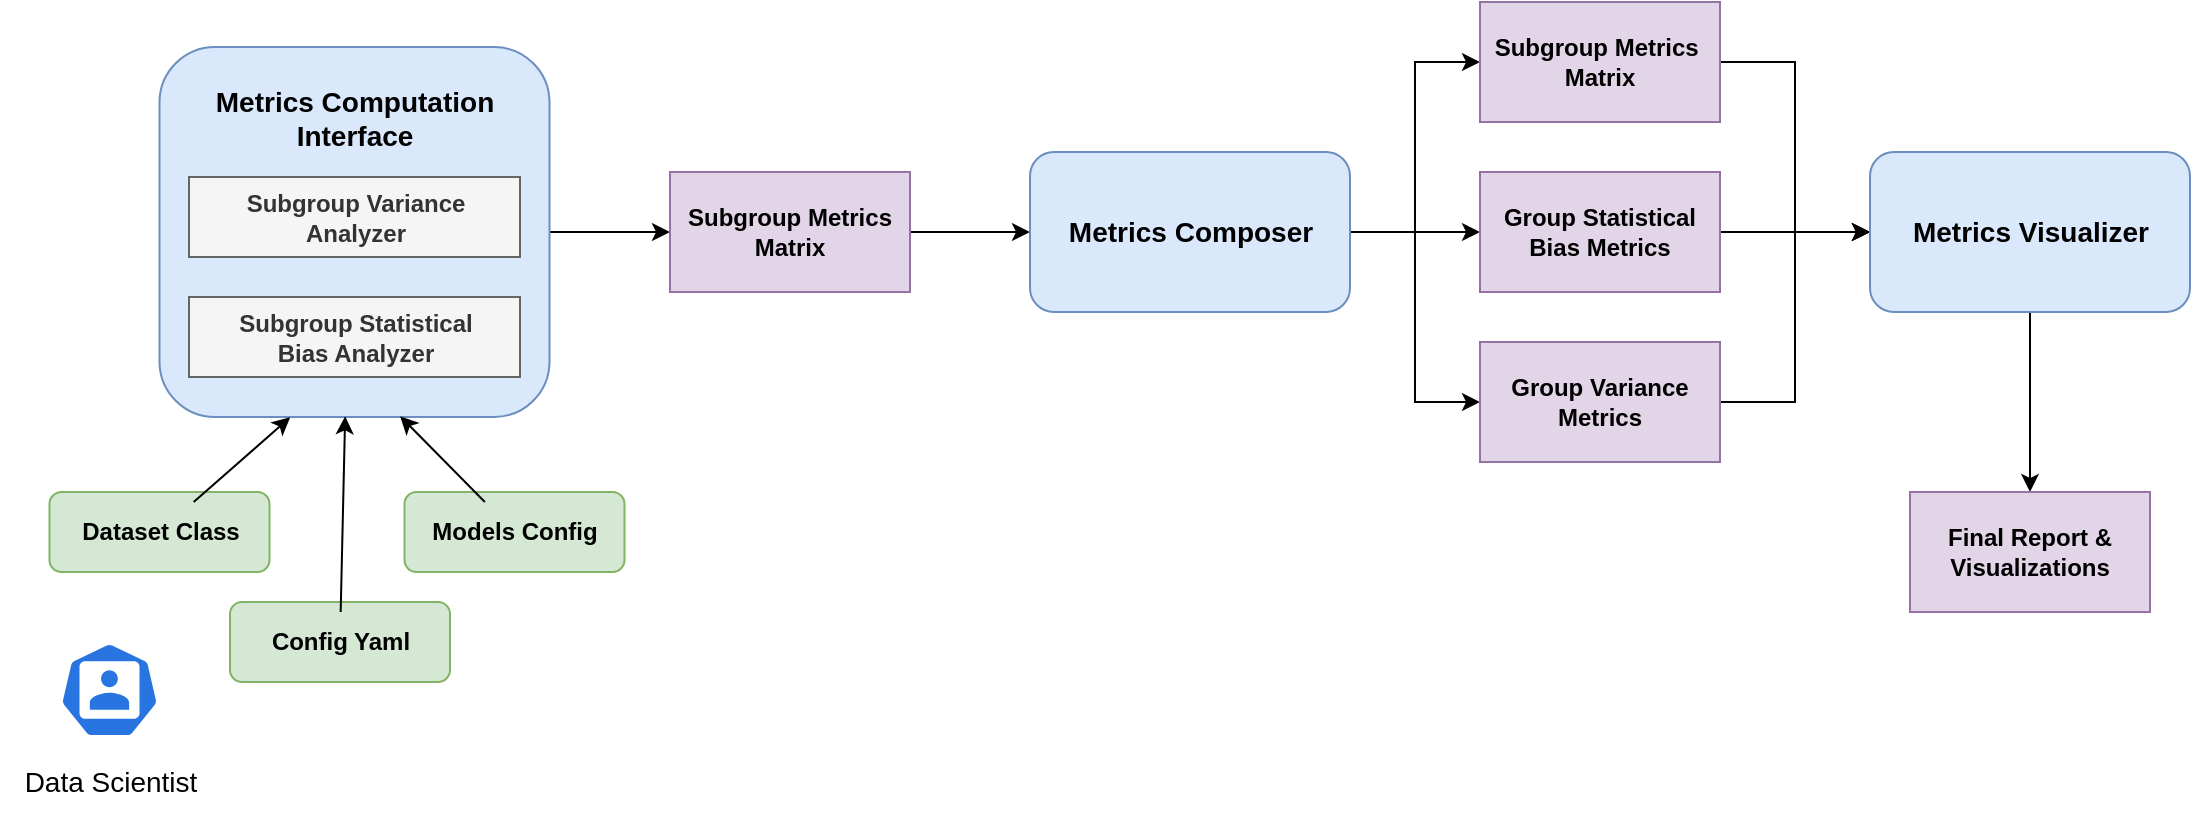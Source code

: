 <mxfile version="21.0.8"><diagram id="hlvisfvuWRFe17uFSuDf" name="Page-1"><mxGraphModel dx="1362" dy="766" grid="1" gridSize="10" guides="1" tooltips="1" connect="1" arrows="1" fold="1" page="1" pageScale="1" pageWidth="850" pageHeight="1100" math="0" shadow="0"><root><mxCell id="0"/><mxCell id="1" parent="0"/><mxCell id="NrY6HeF-G9XXoupHhg0z-9" value="" style="rounded=1;whiteSpace=wrap;html=1;fillColor=#d5e8d4;strokeColor=#82b366;" parent="1" vertex="1"><mxGeometry x="279.75" y="505" width="110" height="40" as="geometry"/></mxCell><mxCell id="JsNyH0pSIVGMAEf0iLmD-27" style="edgeStyle=orthogonalEdgeStyle;rounded=0;orthogonalLoop=1;jettySize=auto;html=1;entryX=0;entryY=0.5;entryDx=0;entryDy=0;fontSize=13;" parent="1" source="JsNyH0pSIVGMAEf0iLmD-7" target="JsNyH0pSIVGMAEf0iLmD-11" edge="1"><mxGeometry relative="1" as="geometry"/></mxCell><mxCell id="JsNyH0pSIVGMAEf0iLmD-7" value="" style="rounded=1;whiteSpace=wrap;html=1;fillColor=#dae8fc;strokeColor=#6c8ebf;" parent="1" vertex="1"><mxGeometry x="334.75" y="282.5" width="195" height="185" as="geometry"/></mxCell><mxCell id="JsNyH0pSIVGMAEf0iLmD-8" value="&lt;div&gt;&lt;b&gt;Subgroup Statistical &lt;br&gt;&lt;/b&gt;&lt;/div&gt;&lt;div&gt;&lt;b&gt;Bias Analyzer&lt;/b&gt;&lt;/div&gt;" style="rounded=0;whiteSpace=wrap;html=1;fillColor=#f5f5f5;fontColor=#333333;strokeColor=#666666;" parent="1" vertex="1"><mxGeometry x="349.5" y="407.5" width="165.5" height="40" as="geometry"/></mxCell><mxCell id="JsNyH0pSIVGMAEf0iLmD-9" value="&lt;div&gt;&lt;b&gt;Subgroup Variance &lt;br&gt;&lt;/b&gt;&lt;/div&gt;&lt;div&gt;&lt;b&gt;Analyzer&lt;/b&gt;&lt;/div&gt;" style="rounded=0;whiteSpace=wrap;html=1;fillColor=#f5f5f5;fontColor=#333333;strokeColor=#666666;" parent="1" vertex="1"><mxGeometry x="349.5" y="347.5" width="165.5" height="40" as="geometry"/></mxCell><mxCell id="JsNyH0pSIVGMAEf0iLmD-28" style="edgeStyle=orthogonalEdgeStyle;rounded=0;orthogonalLoop=1;jettySize=auto;html=1;entryX=0;entryY=0.5;entryDx=0;entryDy=0;fontSize=13;" parent="1" source="JsNyH0pSIVGMAEf0iLmD-11" target="JsNyH0pSIVGMAEf0iLmD-17" edge="1"><mxGeometry relative="1" as="geometry"/></mxCell><mxCell id="JsNyH0pSIVGMAEf0iLmD-11" value="&lt;b&gt;Subgroup Metrics Matrix&lt;/b&gt;" style="rounded=0;whiteSpace=wrap;html=1;fillColor=#e1d5e7;strokeColor=#9673a6;" parent="1" vertex="1"><mxGeometry x="590" y="345" width="120" height="60" as="geometry"/></mxCell><mxCell id="NrY6HeF-G9XXoupHhg0z-28" style="edgeStyle=orthogonalEdgeStyle;rounded=0;orthogonalLoop=1;jettySize=auto;html=1;entryX=0;entryY=0.5;entryDx=0;entryDy=0;fontSize=14;" parent="1" source="JsNyH0pSIVGMAEf0iLmD-17" target="JsNyH0pSIVGMAEf0iLmD-20" edge="1"><mxGeometry relative="1" as="geometry"/></mxCell><mxCell id="NrY6HeF-G9XXoupHhg0z-44" style="edgeStyle=orthogonalEdgeStyle;rounded=0;orthogonalLoop=1;jettySize=auto;html=1;entryX=0;entryY=0.5;entryDx=0;entryDy=0;fontSize=14;" parent="1" source="JsNyH0pSIVGMAEf0iLmD-17" target="JsNyH0pSIVGMAEf0iLmD-19" edge="1"><mxGeometry relative="1" as="geometry"/></mxCell><mxCell id="NrY6HeF-G9XXoupHhg0z-45" style="edgeStyle=orthogonalEdgeStyle;rounded=0;orthogonalLoop=1;jettySize=auto;html=1;entryX=0;entryY=0.5;entryDx=0;entryDy=0;fontSize=14;" parent="1" source="JsNyH0pSIVGMAEf0iLmD-17" target="JsNyH0pSIVGMAEf0iLmD-21" edge="1"><mxGeometry relative="1" as="geometry"/></mxCell><mxCell id="JsNyH0pSIVGMAEf0iLmD-17" value="" style="rounded=1;whiteSpace=wrap;html=1;fillColor=#dae8fc;strokeColor=#6c8ebf;" parent="1" vertex="1"><mxGeometry x="770" y="335" width="160" height="80" as="geometry"/></mxCell><mxCell id="NrY6HeF-G9XXoupHhg0z-46" style="edgeStyle=orthogonalEdgeStyle;rounded=0;orthogonalLoop=1;jettySize=auto;html=1;entryX=0;entryY=0.5;entryDx=0;entryDy=0;fontSize=14;" parent="1" source="JsNyH0pSIVGMAEf0iLmD-19" target="NrY6HeF-G9XXoupHhg0z-18" edge="1"><mxGeometry relative="1" as="geometry"/></mxCell><mxCell id="JsNyH0pSIVGMAEf0iLmD-19" value="&lt;b&gt;Subgroup Metrics&amp;nbsp; Matrix&lt;/b&gt;" style="rounded=0;whiteSpace=wrap;html=1;fillColor=#e1d5e7;strokeColor=#9673a6;" parent="1" vertex="1"><mxGeometry x="995" y="260" width="120" height="60" as="geometry"/></mxCell><mxCell id="NrY6HeF-G9XXoupHhg0z-29" style="edgeStyle=orthogonalEdgeStyle;rounded=0;orthogonalLoop=1;jettySize=auto;html=1;entryX=0;entryY=0.5;entryDx=0;entryDy=0;fontSize=14;" parent="1" source="JsNyH0pSIVGMAEf0iLmD-20" target="NrY6HeF-G9XXoupHhg0z-18" edge="1"><mxGeometry relative="1" as="geometry"/></mxCell><mxCell id="JsNyH0pSIVGMAEf0iLmD-20" value="&lt;b&gt;Group&lt;/b&gt; &lt;b&gt;Statistical&lt;/b&gt; &lt;b&gt;Bias Metrics&lt;/b&gt;" style="rounded=0;whiteSpace=wrap;html=1;fillColor=#e1d5e7;strokeColor=#9673a6;" parent="1" vertex="1"><mxGeometry x="995" y="345" width="120" height="60" as="geometry"/></mxCell><mxCell id="NrY6HeF-G9XXoupHhg0z-47" style="edgeStyle=orthogonalEdgeStyle;rounded=0;orthogonalLoop=1;jettySize=auto;html=1;entryX=0;entryY=0.5;entryDx=0;entryDy=0;fontSize=14;" parent="1" source="JsNyH0pSIVGMAEf0iLmD-21" target="NrY6HeF-G9XXoupHhg0z-18" edge="1"><mxGeometry relative="1" as="geometry"/></mxCell><mxCell id="JsNyH0pSIVGMAEf0iLmD-21" value="&lt;b&gt;Group&lt;/b&gt; &lt;b&gt;Variance Metrics&lt;/b&gt;" style="rounded=0;whiteSpace=wrap;html=1;fillColor=#e1d5e7;strokeColor=#9673a6;" parent="1" vertex="1"><mxGeometry x="995" y="430" width="120" height="60" as="geometry"/></mxCell><mxCell id="NrY6HeF-G9XXoupHhg0z-54" style="edgeStyle=none;rounded=0;orthogonalLoop=1;jettySize=auto;html=1;entryX=0.335;entryY=1.001;entryDx=0;entryDy=0;entryPerimeter=0;fontSize=14;" parent="1" source="NrY6HeF-G9XXoupHhg0z-6" target="JsNyH0pSIVGMAEf0iLmD-7" edge="1"><mxGeometry relative="1" as="geometry"/></mxCell><mxCell id="NrY6HeF-G9XXoupHhg0z-6" value="&lt;b&gt;&lt;font style=&quot;font-size: 12px;&quot;&gt;Dataset Class&lt;/font&gt;&lt;/b&gt;" style="text;html=1;align=center;verticalAlign=middle;resizable=0;points=[];autosize=1;strokeColor=none;fillColor=none;fontSize=7;" parent="1" vertex="1"><mxGeometry x="284.75" y="510" width="100" height="30" as="geometry"/></mxCell><mxCell id="NrY6HeF-G9XXoupHhg0z-10" value="" style="rounded=1;whiteSpace=wrap;html=1;fillColor=#d5e8d4;strokeColor=#82b366;" parent="1" vertex="1"><mxGeometry x="370" y="560" width="110" height="40" as="geometry"/></mxCell><mxCell id="NrY6HeF-G9XXoupHhg0z-55" style="edgeStyle=none;rounded=0;orthogonalLoop=1;jettySize=auto;html=1;entryX=0.476;entryY=0.998;entryDx=0;entryDy=0;entryPerimeter=0;fontSize=14;" parent="1" source="NrY6HeF-G9XXoupHhg0z-11" target="JsNyH0pSIVGMAEf0iLmD-7" edge="1"><mxGeometry relative="1" as="geometry"/></mxCell><mxCell id="NrY6HeF-G9XXoupHhg0z-11" value="&lt;b&gt;&lt;font style=&quot;font-size: 12px;&quot;&gt;Config Yaml&lt;/font&gt;&lt;/b&gt;" style="text;html=1;align=center;verticalAlign=middle;resizable=0;points=[];autosize=1;strokeColor=none;fillColor=none;fontSize=7;" parent="1" vertex="1"><mxGeometry x="380" y="565" width="90" height="30" as="geometry"/></mxCell><mxCell id="NrY6HeF-G9XXoupHhg0z-12" value="" style="rounded=1;whiteSpace=wrap;html=1;fillColor=#d5e8d4;strokeColor=#82b366;" parent="1" vertex="1"><mxGeometry x="457.25" y="505" width="110" height="40" as="geometry"/></mxCell><mxCell id="NrY6HeF-G9XXoupHhg0z-56" style="edgeStyle=none;rounded=0;orthogonalLoop=1;jettySize=auto;html=1;entryX=0.617;entryY=0.998;entryDx=0;entryDy=0;entryPerimeter=0;fontSize=14;" parent="1" source="NrY6HeF-G9XXoupHhg0z-13" target="JsNyH0pSIVGMAEf0iLmD-7" edge="1"><mxGeometry relative="1" as="geometry"/></mxCell><mxCell id="NrY6HeF-G9XXoupHhg0z-13" value="&lt;b&gt;&lt;font style=&quot;font-size: 12px;&quot;&gt;Models Config&lt;/font&gt;&lt;/b&gt;" style="text;html=1;align=center;verticalAlign=middle;resizable=1;points=[];autosize=1;strokeColor=none;fillColor=none;fontSize=7;movable=1;rotatable=1;deletable=1;editable=1;connectable=1;" parent="1" vertex="1"><mxGeometry x="457.25" y="510" width="110" height="30" as="geometry"/></mxCell><mxCell id="NrY6HeF-G9XXoupHhg0z-15" value="&lt;font style=&quot;font-size: 14px;&quot;&gt;&lt;b&gt;Metrics Computation&lt;br&gt;Interface&lt;/b&gt;&lt;/font&gt;" style="text;html=1;align=center;verticalAlign=middle;resizable=0;points=[];autosize=1;strokeColor=none;fillColor=none;fontSize=12;" parent="1" vertex="1"><mxGeometry x="352.25" y="292.5" width="160" height="50" as="geometry"/></mxCell><mxCell id="NrY6HeF-G9XXoupHhg0z-17" value="&lt;font style=&quot;font-size: 14px;&quot;&gt;&lt;b&gt;Metrics Composer&lt;/b&gt;&lt;/font&gt;" style="text;html=1;align=center;verticalAlign=middle;resizable=0;points=[];autosize=1;strokeColor=none;fillColor=none;fontSize=14;" parent="1" vertex="1"><mxGeometry x="775" y="360" width="150" height="30" as="geometry"/></mxCell><mxCell id="NrY6HeF-G9XXoupHhg0z-59" style="edgeStyle=none;rounded=0;orthogonalLoop=1;jettySize=auto;html=1;entryX=0.5;entryY=0;entryDx=0;entryDy=0;fontSize=14;" parent="1" source="NrY6HeF-G9XXoupHhg0z-18" target="NrY6HeF-G9XXoupHhg0z-57" edge="1"><mxGeometry relative="1" as="geometry"/></mxCell><mxCell id="NrY6HeF-G9XXoupHhg0z-18" value="" style="rounded=1;whiteSpace=wrap;html=1;fillColor=#dae8fc;strokeColor=#6c8ebf;" parent="1" vertex="1"><mxGeometry x="1190" y="335" width="160" height="80" as="geometry"/></mxCell><mxCell id="NrY6HeF-G9XXoupHhg0z-19" value="&lt;b&gt;Metrics Visualizer&lt;/b&gt;" style="text;html=1;align=center;verticalAlign=middle;resizable=0;points=[];autosize=1;strokeColor=none;fillColor=none;fontSize=14;" parent="1" vertex="1"><mxGeometry x="1200" y="360" width="140" height="30" as="geometry"/></mxCell><mxCell id="NrY6HeF-G9XXoupHhg0z-48" value="" style="sketch=0;html=1;dashed=0;whitespace=wrap;fillColor=#2875E2;strokeColor=#ffffff;points=[[0.005,0.63,0],[0.1,0.2,0],[0.9,0.2,0],[0.5,0,0],[0.995,0.63,0],[0.72,0.99,0],[0.5,1,0],[0.28,0.99,0]];verticalLabelPosition=bottom;align=center;verticalAlign=top;shape=mxgraph.kubernetes.icon;prIcon=user;rounded=0;fontSize=14;" parent="1" vertex="1"><mxGeometry x="284.75" y="580" width="50" height="48" as="geometry"/></mxCell><mxCell id="NrY6HeF-G9XXoupHhg0z-50" value="Data Scientist" style="text;html=1;align=center;verticalAlign=middle;resizable=0;points=[];autosize=1;strokeColor=none;fillColor=none;fontSize=14;" parent="1" vertex="1"><mxGeometry x="255" y="635" width="110" height="30" as="geometry"/></mxCell><mxCell id="NrY6HeF-G9XXoupHhg0z-57" value="&lt;b&gt;Final Report&lt;/b&gt; &lt;b&gt;&amp;amp;&lt;/b&gt;&lt;br&gt;&lt;b&gt;Visualizations&lt;/b&gt;" style="rounded=0;whiteSpace=wrap;html=1;fillColor=#e1d5e7;strokeColor=#9673a6;" parent="1" vertex="1"><mxGeometry x="1210" y="505" width="120" height="60" as="geometry"/></mxCell></root></mxGraphModel></diagram></mxfile>